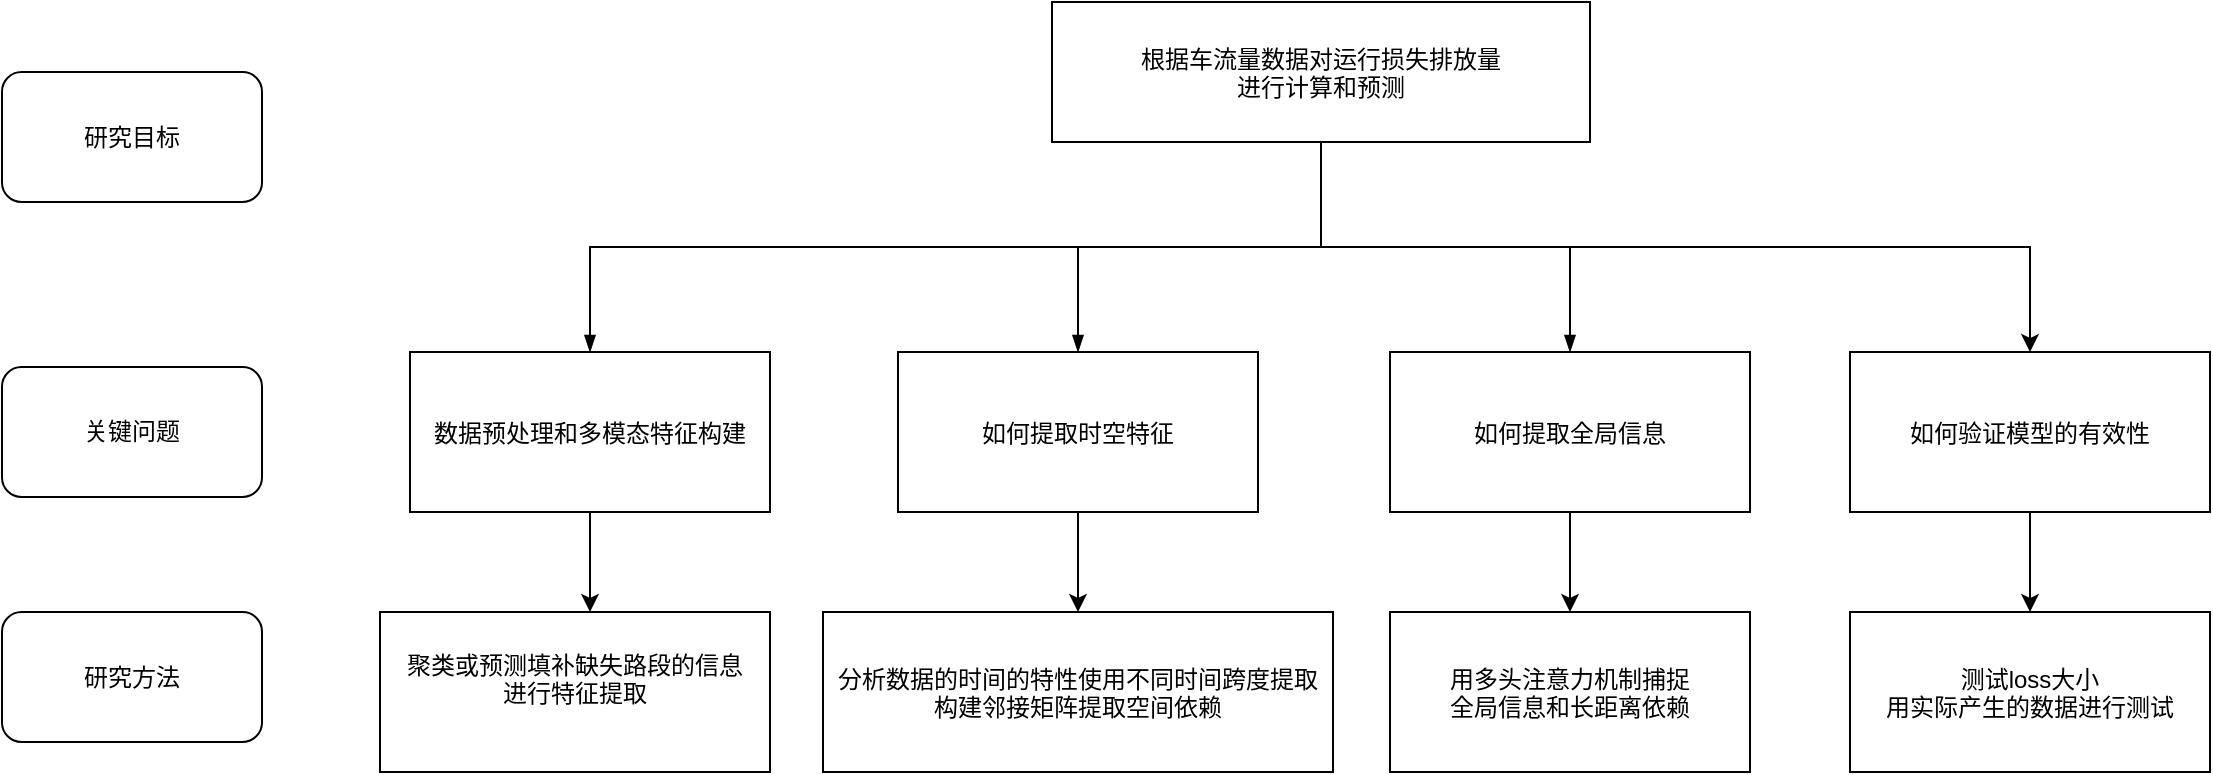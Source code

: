 <mxfile version="25.0.1">
  <diagram id="prtHgNgQTEPvFCAcTncT" name="Page-1">
    <mxGraphModel dx="1687" dy="868" grid="1" gridSize="10" guides="1" tooltips="1" connect="1" arrows="1" fold="1" page="1" pageScale="1" pageWidth="827" pageHeight="1169" math="0" shadow="0">
      <root>
        <mxCell id="0" />
        <mxCell id="1" parent="0" />
        <mxCell id="dNxyNK7c78bLwvsdeMH5-13" value="" style="endArrow=blockThin;endFill=1;fontSize=11;edgeStyle=elbowEdgeStyle;elbow=vertical;rounded=0;" parent="1" source="dNxyNK7c78bLwvsdeMH5-12" target="dNxyNK7c78bLwvsdeMH5-14" edge="1">
          <mxGeometry relative="1" as="geometry" />
        </mxCell>
        <mxCell id="dNxyNK7c78bLwvsdeMH5-15" value="" style="endArrow=blockThin;endFill=1;fontSize=11;edgeStyle=elbowEdgeStyle;elbow=vertical;rounded=0;" parent="1" source="dNxyNK7c78bLwvsdeMH5-12" target="dNxyNK7c78bLwvsdeMH5-16" edge="1">
          <mxGeometry relative="1" as="geometry" />
        </mxCell>
        <mxCell id="dNxyNK7c78bLwvsdeMH5-17" value="" style="endArrow=blockThin;endFill=1;fontSize=11;edgeStyle=elbowEdgeStyle;elbow=vertical;rounded=0;" parent="1" source="dNxyNK7c78bLwvsdeMH5-12" target="dNxyNK7c78bLwvsdeMH5-18" edge="1">
          <mxGeometry relative="1" as="geometry" />
        </mxCell>
        <mxCell id="d0pJmijx4cC1JQeAYe1_-26" style="edgeStyle=orthogonalEdgeStyle;rounded=0;orthogonalLoop=1;jettySize=auto;html=1;exitX=0.5;exitY=1;exitDx=0;exitDy=0;" edge="1" parent="1" source="dNxyNK7c78bLwvsdeMH5-12" target="d0pJmijx4cC1JQeAYe1_-8">
          <mxGeometry relative="1" as="geometry" />
        </mxCell>
        <UserObject label="根据车流量数据对运行损失排放量&#xa;进行计算和预测" name="Tessa Miller" position="CFO" location="Office 1" email="me@example.com" placeholders="1" link="https://www.draw.io" id="dNxyNK7c78bLwvsdeMH5-12">
          <mxCell style="" parent="1" vertex="1">
            <mxGeometry x="750" y="360" width="269" height="70" as="geometry" />
          </mxCell>
        </UserObject>
        <mxCell id="d0pJmijx4cC1JQeAYe1_-7" style="edgeStyle=orthogonalEdgeStyle;rounded=0;orthogonalLoop=1;jettySize=auto;html=1;" edge="1" parent="1" source="dNxyNK7c78bLwvsdeMH5-14" target="d0pJmijx4cC1JQeAYe1_-6">
          <mxGeometry relative="1" as="geometry">
            <Array as="points">
              <mxPoint x="519" y="645" />
              <mxPoint x="519" y="645" />
            </Array>
          </mxGeometry>
        </mxCell>
        <UserObject label="数据预处理和多模态特征构建" name="Edward Morrison" position="Brand Manager" location="Office 2" email="me@example.com" placeholders="1" link="https://www.draw.io" id="dNxyNK7c78bLwvsdeMH5-14">
          <mxCell style="" parent="1" vertex="1">
            <mxGeometry x="429" y="535" width="180" height="80" as="geometry" />
          </mxCell>
        </UserObject>
        <mxCell id="d0pJmijx4cC1JQeAYe1_-10" style="edgeStyle=orthogonalEdgeStyle;rounded=0;orthogonalLoop=1;jettySize=auto;html=1;entryX=0.5;entryY=0;entryDx=0;entryDy=0;" edge="1" parent="1" source="d0pJmijx4cC1JQeAYe1_-11">
          <mxGeometry relative="1" as="geometry">
            <mxPoint x="762.25" y="675" as="targetPoint" />
            <mxPoint x="763.75" y="615" as="sourcePoint" />
            <Array as="points">
              <mxPoint x="764" y="675" />
            </Array>
          </mxGeometry>
        </mxCell>
        <mxCell id="d0pJmijx4cC1JQeAYe1_-13" value="" style="edgeStyle=orthogonalEdgeStyle;rounded=0;orthogonalLoop=1;jettySize=auto;html=1;" edge="1" parent="1" source="dNxyNK7c78bLwvsdeMH5-16" target="d0pJmijx4cC1JQeAYe1_-11">
          <mxGeometry relative="1" as="geometry" />
        </mxCell>
        <mxCell id="d0pJmijx4cC1JQeAYe1_-14" style="edgeStyle=orthogonalEdgeStyle;rounded=0;orthogonalLoop=1;jettySize=auto;html=1;exitX=0.5;exitY=1;exitDx=0;exitDy=0;" edge="1" parent="1" source="dNxyNK7c78bLwvsdeMH5-16">
          <mxGeometry relative="1" as="geometry">
            <mxPoint x="763.167" y="615" as="targetPoint" />
          </mxGeometry>
        </mxCell>
        <UserObject label="如何提取时空特征" name="Evan Valet" position="HR Director" location="Office 4" email="me@example.com" placeholders="1" id="dNxyNK7c78bLwvsdeMH5-16">
          <mxCell style="" parent="1" vertex="1">
            <mxGeometry x="673" y="535" width="180" height="80" as="geometry" />
          </mxCell>
        </UserObject>
        <mxCell id="d0pJmijx4cC1JQeAYe1_-18" style="edgeStyle=orthogonalEdgeStyle;rounded=0;orthogonalLoop=1;jettySize=auto;html=1;exitX=0.5;exitY=1;exitDx=0;exitDy=0;" edge="1" parent="1" source="dNxyNK7c78bLwvsdeMH5-18" target="d0pJmijx4cC1JQeAYe1_-16">
          <mxGeometry relative="1" as="geometry" />
        </mxCell>
        <UserObject label="如何提取全局信息" name="Alison Donovan" position="System Admin" location="Office 3" email="me@example.com" placeholders="1" id="dNxyNK7c78bLwvsdeMH5-18">
          <mxCell style="" parent="1" vertex="1">
            <mxGeometry x="919" y="535" width="180" height="80" as="geometry" />
          </mxCell>
        </UserObject>
        <mxCell id="d0pJmijx4cC1JQeAYe1_-3" value="研究目标" style="rounded=1;whiteSpace=wrap;html=1;" vertex="1" parent="1">
          <mxGeometry x="225" y="395" width="130" height="65" as="geometry" />
        </mxCell>
        <mxCell id="d0pJmijx4cC1JQeAYe1_-4" value="关键问题" style="rounded=1;whiteSpace=wrap;html=1;" vertex="1" parent="1">
          <mxGeometry x="225" y="542.5" width="130" height="65" as="geometry" />
        </mxCell>
        <mxCell id="d0pJmijx4cC1JQeAYe1_-5" value="研究方法" style="rounded=1;whiteSpace=wrap;html=1;" vertex="1" parent="1">
          <mxGeometry x="225" y="665" width="130" height="65" as="geometry" />
        </mxCell>
        <UserObject label="聚类或预测填补缺失路段的信息&#xa;进行特征提取&#xa;" name="Edward Morrison" position="Brand Manager" location="Office 2" email="me@example.com" placeholders="1" id="d0pJmijx4cC1JQeAYe1_-6">
          <mxCell style="" vertex="1" parent="1">
            <mxGeometry x="414" y="665" width="195" height="80" as="geometry" />
          </mxCell>
        </UserObject>
        <mxCell id="d0pJmijx4cC1JQeAYe1_-22" style="edgeStyle=orthogonalEdgeStyle;rounded=0;orthogonalLoop=1;jettySize=auto;html=1;exitX=0.5;exitY=1;exitDx=0;exitDy=0;" edge="1" parent="1" source="d0pJmijx4cC1JQeAYe1_-8" target="d0pJmijx4cC1JQeAYe1_-20">
          <mxGeometry relative="1" as="geometry" />
        </mxCell>
        <UserObject label="如何验证模型的有效性" name="Alison Donovan" position="System Admin" location="Office 3" email="me@example.com" placeholders="1" id="d0pJmijx4cC1JQeAYe1_-8">
          <mxCell style="" vertex="1" parent="1">
            <mxGeometry x="1149" y="535" width="180" height="80" as="geometry" />
          </mxCell>
        </UserObject>
        <UserObject label="分析数据的时间的特性使用不同时间跨度提取&#xa;构建邻接矩阵提取空间依赖" name="Evan Valet" position="HR Director" location="Office 4" email="me@example.com" placeholders="1" id="d0pJmijx4cC1JQeAYe1_-11">
          <mxCell style="" vertex="1" parent="1">
            <mxGeometry x="635.5" y="665" width="255" height="80" as="geometry" />
          </mxCell>
        </UserObject>
        <UserObject label="用多头注意力机制捕捉&#xa;全局信息和长距离依赖" name="Alison Donovan" position="System Admin" location="Office 3" email="me@example.com" placeholders="1" id="d0pJmijx4cC1JQeAYe1_-16">
          <mxCell style="" vertex="1" parent="1">
            <mxGeometry x="919" y="665" width="180" height="80" as="geometry" />
          </mxCell>
        </UserObject>
        <UserObject label="测试loss大小&#xa;用实际产生的数据进行测试" name="Alison Donovan" position="System Admin" location="Office 3" email="me@example.com" placeholders="1" id="d0pJmijx4cC1JQeAYe1_-20">
          <mxCell style="" vertex="1" parent="1">
            <mxGeometry x="1149" y="665" width="180" height="80" as="geometry" />
          </mxCell>
        </UserObject>
      </root>
    </mxGraphModel>
  </diagram>
</mxfile>
